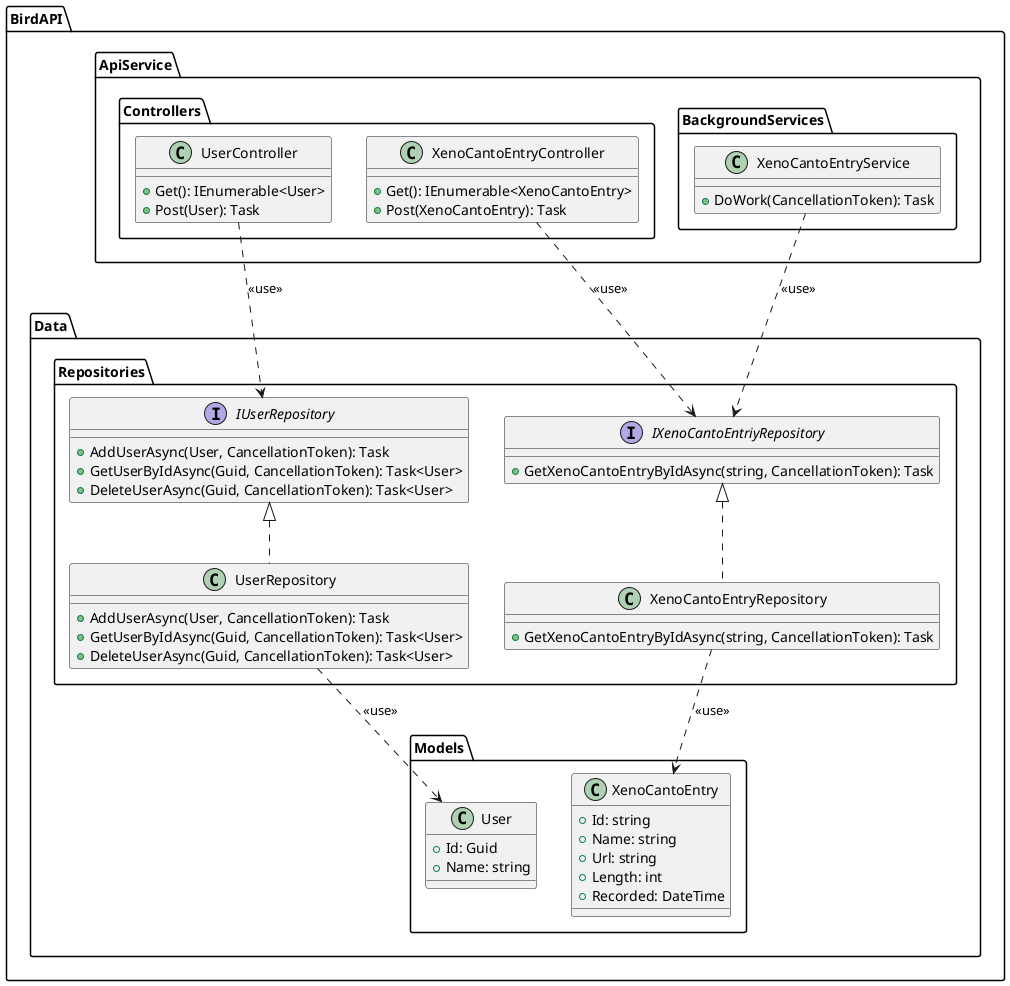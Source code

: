 ﻿@startuml

package "BirdAPI.ApiService.Controllers" {
    class UserController {
        +Get(): IEnumerable<User>
        +Post(User): Task
    }

    class XenoCantoEntryController {
        +Get(): IEnumerable<XenoCantoEntry>
        +Post(XenoCantoEntry): Task
    }
}

package BirdAPI.ApiService.BackgroundServices {
    class XenoCantoEntryService {
        +DoWork(CancellationToken): Task
    }
}


package "BirdAPI.Data.Repositories" {
    interface IUserRepository {
        +AddUserAsync(User, CancellationToken): Task
        +GetUserByIdAsync(Guid, CancellationToken): Task<User>
        +DeleteUserAsync(Guid, CancellationToken): Task<User>
    }
    
    class UserRepository implements IUserRepository {
        +AddUserAsync(User, CancellationToken): Task
        +GetUserByIdAsync(Guid, CancellationToken): Task<User>
        +DeleteUserAsync(Guid, CancellationToken): Task<User>
    }

    interface IXenoCantoEntriyRepository {
        +GetXenoCantoEntryByIdAsync(string, CancellationToken): Task
    }
    
    class XenoCantoEntryRepository implements IXenoCantoEntriyRepository {
        +GetXenoCantoEntryByIdAsync(string, CancellationToken): Task
    }
}



package "BirdAPI.Data.Models" {
    class User {
        +Id: Guid
        +Name: string
    }

    class XenoCantoEntry {
        +Id: string
        +Name: string
        +Url: string
        +Length: int
        +Recorded: DateTime
    }
    
}

UserRepository ..> User : <<use>>
XenoCantoEntryRepository ..> XenoCantoEntry : <<use>>


XenoCantoEntryService ..> IXenoCantoEntriyRepository : <<use>>
UserController ..> IUserRepository : <<use>>
XenoCantoEntryController ..> IXenoCantoEntriyRepository : <<use>>


@enduml